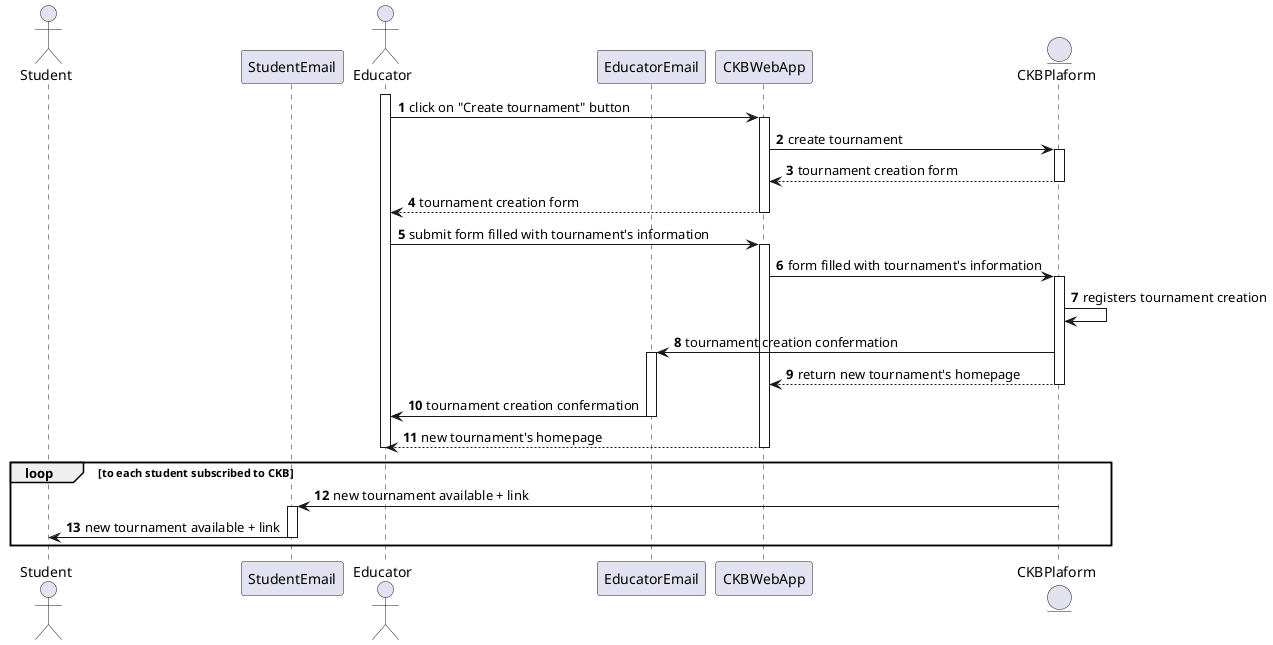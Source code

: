 @startuml

autonumber

actor Student
participant StudentEmail
actor Educator
participant EducatorEmail as Email
participant CKBWebApp as App
entity CKBPlaform as Platform

activate Educator
Educator -> App: click on "Create tournament" button
activate App
App -> Platform: create tournament
activate Platform
Platform --> App: tournament creation form
deactivate Platform
App --> Educator: tournament creation form
deactivate App
Educator -> App: submit form filled with tournament's information
activate App
App -> Platform: form filled with tournament's information
activate Platform
Platform -> Platform: registers tournament creation
Platform -> Email: tournament creation confermation
activate Email
Platform --> App: return new tournament's homepage
deactivate Platform
Email -> Educator: tournament creation confermation
deactivate Email
App --> Educator: new tournament's homepage
deactivate App
deactivate Educator

loop to each student subscribed to CKB
    Platform -> StudentEmail: new tournament available + link
    activate StudentEmail
    StudentEmail -> Student: new tournament available + link
    deactivate StudentEmail
end

@enduml